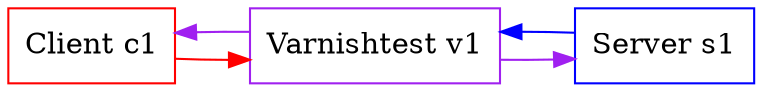 digraph varnishtest {
    center=1
    rankdir="LR"
    client->varnish [ color=red ]
    varnish->client [ color=purple ]
    varnish->server [ color=purple ]
    server->varnish [ color=blue ]

    server [
      shape=box
      color=blue
      label="Server s1"
    ]

    varnish [
      shape=box
      color=purple
      label="Varnishtest v1"
    ]

    client [
      shape=box
      color=red
      label="Client c1"
    ]
 }
